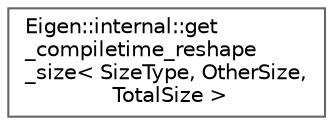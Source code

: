 digraph "Graphical Class Hierarchy"
{
 // LATEX_PDF_SIZE
  bgcolor="transparent";
  edge [fontname=Helvetica,fontsize=10,labelfontname=Helvetica,labelfontsize=10];
  node [fontname=Helvetica,fontsize=10,shape=box,height=0.2,width=0.4];
  rankdir="LR";
  Node0 [id="Node000000",label="Eigen::internal::get\l_compiletime_reshape\l_size\< SizeType, OtherSize,\l TotalSize \>",height=0.2,width=0.4,color="grey40", fillcolor="white", style="filled",URL="$structEigen_1_1internal_1_1get__compiletime__reshape__size.html",tooltip=" "];
}

